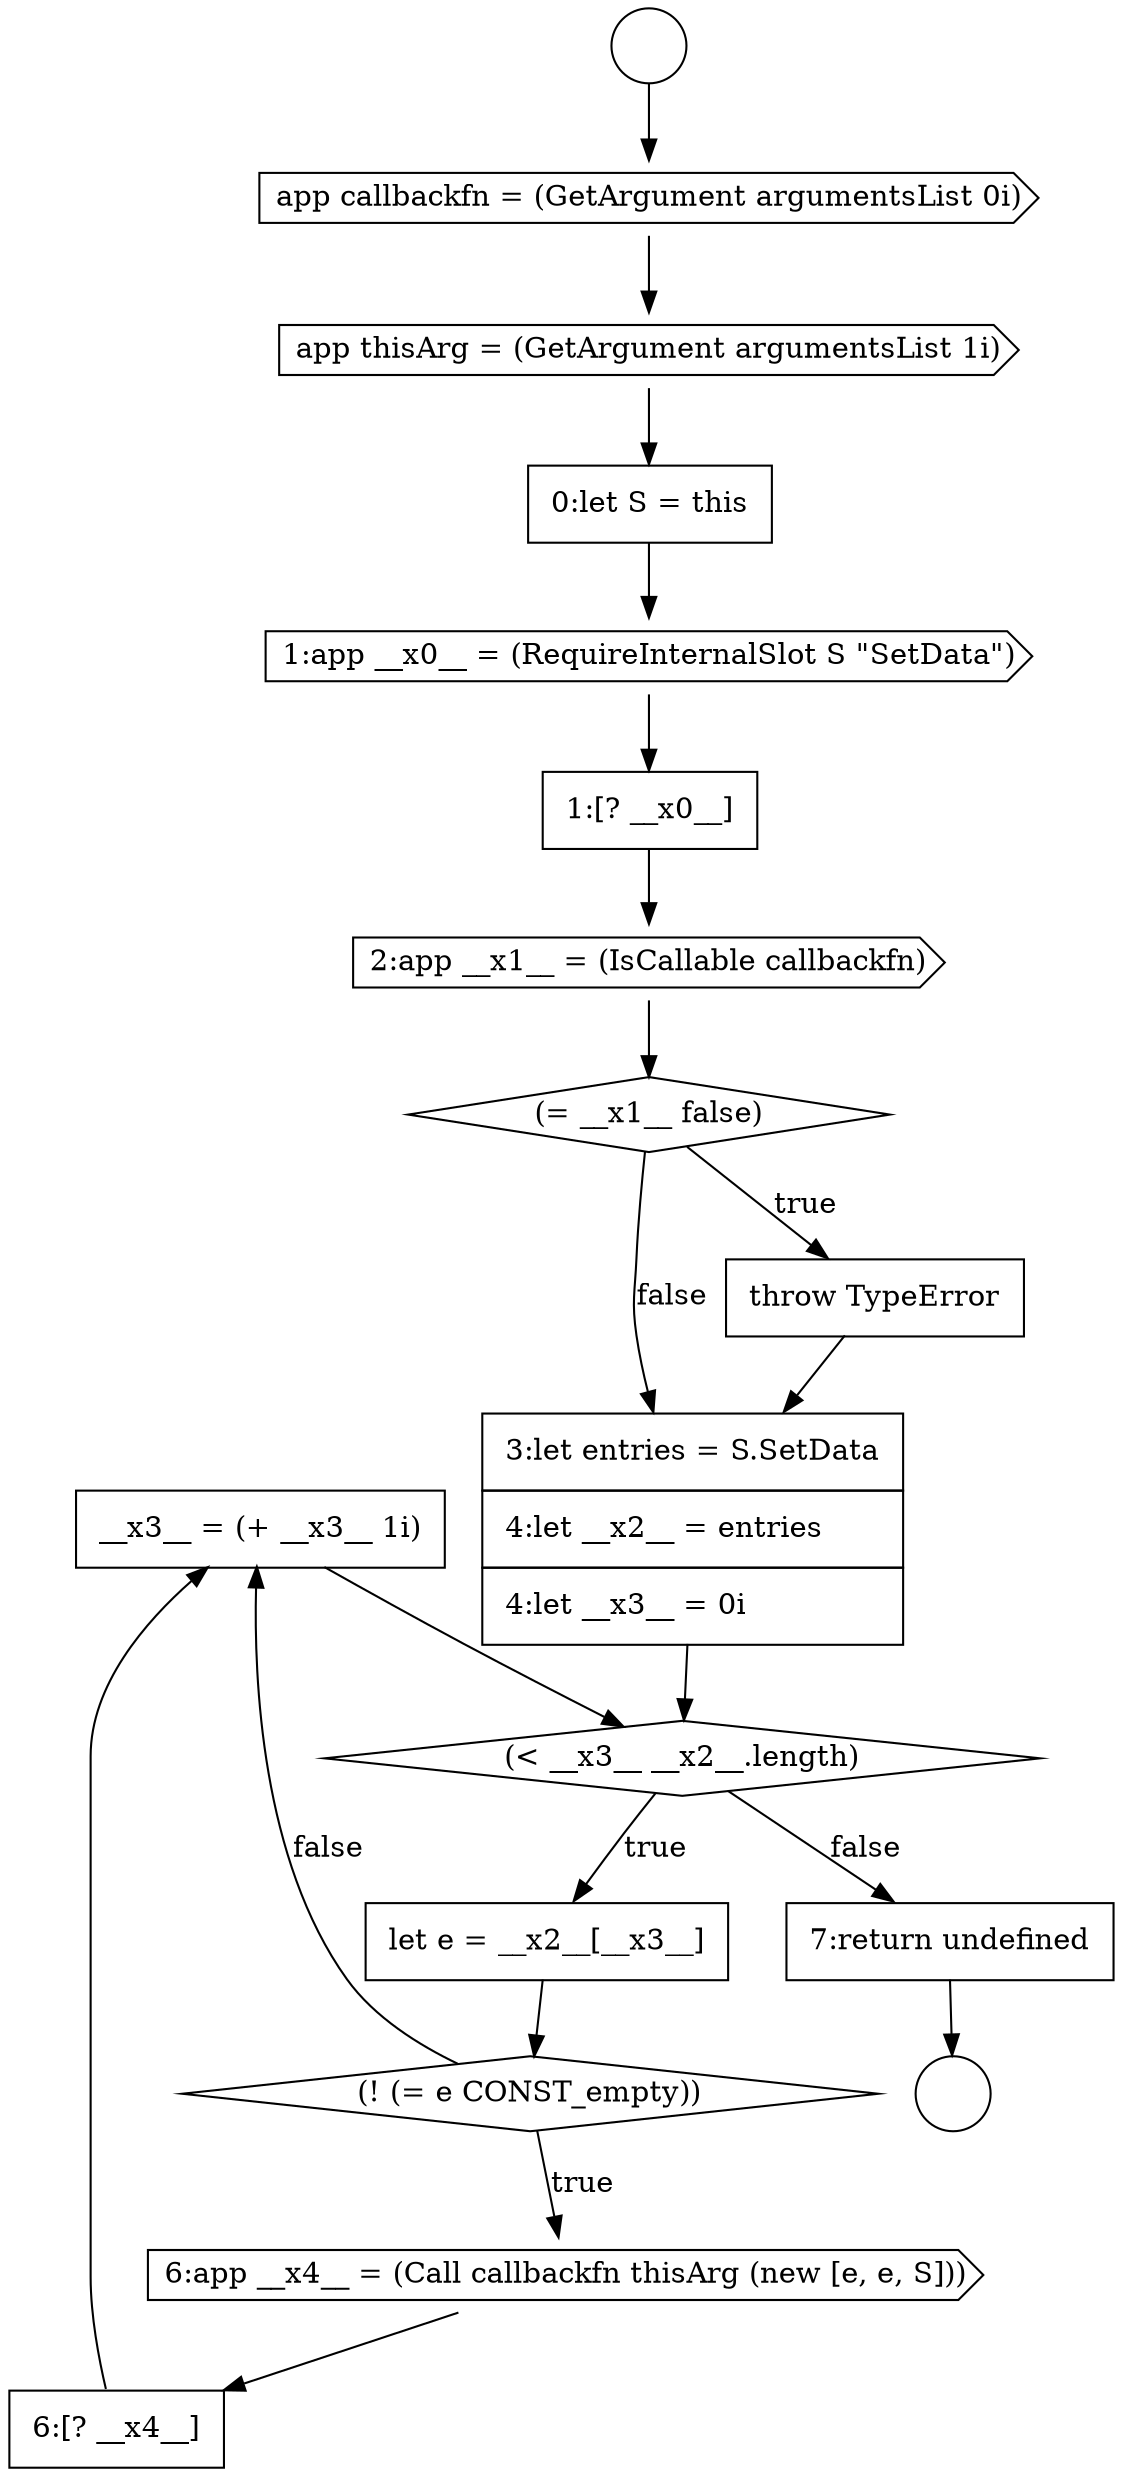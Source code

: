 digraph {
  node16765 [shape=none, margin=0, label=<<font color="black">
    <table border="0" cellborder="1" cellspacing="0" cellpadding="10">
      <tr><td align="left">__x3__ = (+ __x3__ 1i)</td></tr>
    </table>
  </font>> color="black" fillcolor="white" style=filled]
  node16762 [shape=diamond, label=<<font color="black">(! (= e CONST_empty))</font>> color="black" fillcolor="white" style=filled]
  node16752 [shape=cds, label=<<font color="black">app thisArg = (GetArgument argumentsList 1i)</font>> color="black" fillcolor="white" style=filled]
  node16757 [shape=diamond, label=<<font color="black">(= __x1__ false)</font>> color="black" fillcolor="white" style=filled]
  node16753 [shape=none, margin=0, label=<<font color="black">
    <table border="0" cellborder="1" cellspacing="0" cellpadding="10">
      <tr><td align="left">0:let S = this</td></tr>
    </table>
  </font>> color="black" fillcolor="white" style=filled]
  node16751 [shape=cds, label=<<font color="black">app callbackfn = (GetArgument argumentsList 0i)</font>> color="black" fillcolor="white" style=filled]
  node16761 [shape=none, margin=0, label=<<font color="black">
    <table border="0" cellborder="1" cellspacing="0" cellpadding="10">
      <tr><td align="left">let e = __x2__[__x3__]</td></tr>
    </table>
  </font>> color="black" fillcolor="white" style=filled]
  node16758 [shape=none, margin=0, label=<<font color="black">
    <table border="0" cellborder="1" cellspacing="0" cellpadding="10">
      <tr><td align="left">throw TypeError</td></tr>
    </table>
  </font>> color="black" fillcolor="white" style=filled]
  node16754 [shape=cds, label=<<font color="black">1:app __x0__ = (RequireInternalSlot S &quot;SetData&quot;)</font>> color="black" fillcolor="white" style=filled]
  node16750 [shape=circle label=" " color="black" fillcolor="white" style=filled]
  node16764 [shape=none, margin=0, label=<<font color="black">
    <table border="0" cellborder="1" cellspacing="0" cellpadding="10">
      <tr><td align="left">6:[? __x4__]</td></tr>
    </table>
  </font>> color="black" fillcolor="white" style=filled]
  node16755 [shape=none, margin=0, label=<<font color="black">
    <table border="0" cellborder="1" cellspacing="0" cellpadding="10">
      <tr><td align="left">1:[? __x0__]</td></tr>
    </table>
  </font>> color="black" fillcolor="white" style=filled]
  node16759 [shape=none, margin=0, label=<<font color="black">
    <table border="0" cellborder="1" cellspacing="0" cellpadding="10">
      <tr><td align="left">3:let entries = S.SetData</td></tr>
      <tr><td align="left">4:let __x2__ = entries</td></tr>
      <tr><td align="left">4:let __x3__ = 0i</td></tr>
    </table>
  </font>> color="black" fillcolor="white" style=filled]
  node16756 [shape=cds, label=<<font color="black">2:app __x1__ = (IsCallable callbackfn)</font>> color="black" fillcolor="white" style=filled]
  node16760 [shape=diamond, label=<<font color="black">(&lt; __x3__ __x2__.length)</font>> color="black" fillcolor="white" style=filled]
  node16763 [shape=cds, label=<<font color="black">6:app __x4__ = (Call callbackfn thisArg (new [e, e, S]))</font>> color="black" fillcolor="white" style=filled]
  node16749 [shape=circle label=" " color="black" fillcolor="white" style=filled]
  node16766 [shape=none, margin=0, label=<<font color="black">
    <table border="0" cellborder="1" cellspacing="0" cellpadding="10">
      <tr><td align="left">7:return undefined</td></tr>
    </table>
  </font>> color="black" fillcolor="white" style=filled]
  node16753 -> node16754 [ color="black"]
  node16759 -> node16760 [ color="black"]
  node16757 -> node16758 [label=<<font color="black">true</font>> color="black"]
  node16757 -> node16759 [label=<<font color="black">false</font>> color="black"]
  node16755 -> node16756 [ color="black"]
  node16766 -> node16750 [ color="black"]
  node16749 -> node16751 [ color="black"]
  node16765 -> node16760 [ color="black"]
  node16763 -> node16764 [ color="black"]
  node16760 -> node16761 [label=<<font color="black">true</font>> color="black"]
  node16760 -> node16766 [label=<<font color="black">false</font>> color="black"]
  node16761 -> node16762 [ color="black"]
  node16764 -> node16765 [ color="black"]
  node16752 -> node16753 [ color="black"]
  node16762 -> node16763 [label=<<font color="black">true</font>> color="black"]
  node16762 -> node16765 [label=<<font color="black">false</font>> color="black"]
  node16751 -> node16752 [ color="black"]
  node16754 -> node16755 [ color="black"]
  node16756 -> node16757 [ color="black"]
  node16758 -> node16759 [ color="black"]
}
